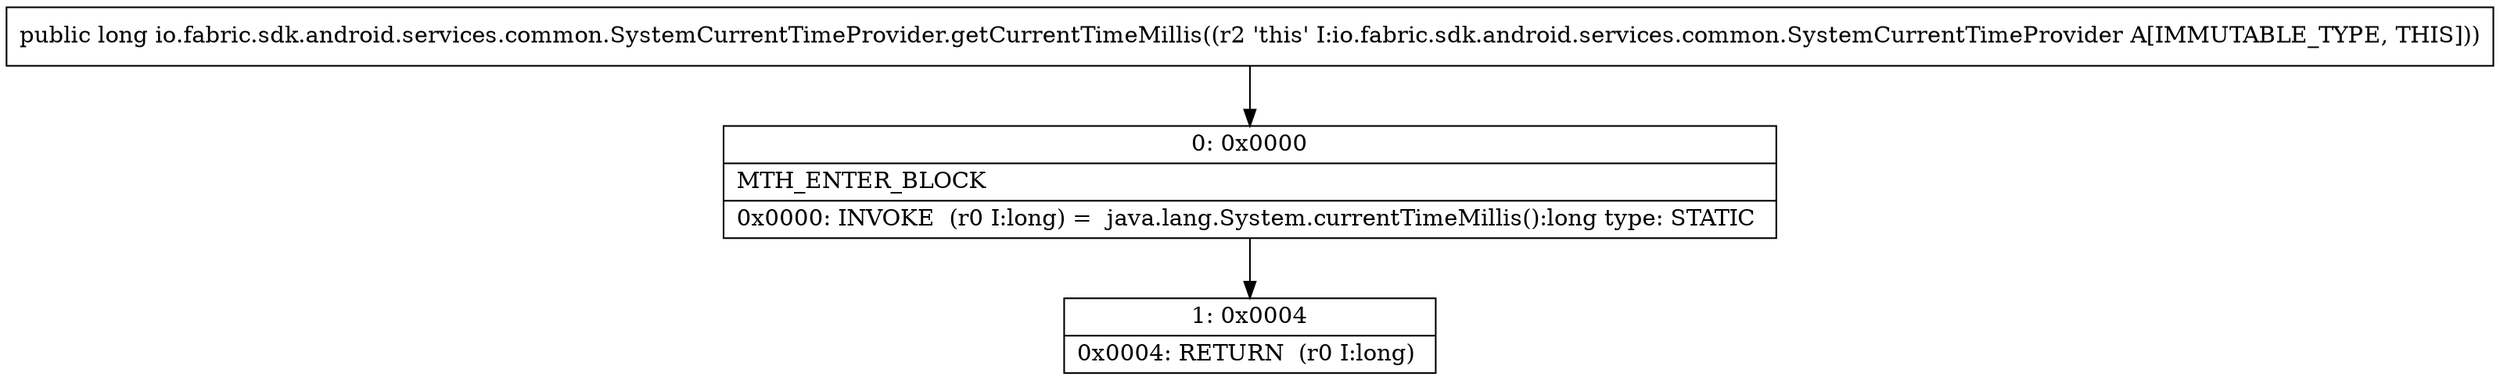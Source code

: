 digraph "CFG forio.fabric.sdk.android.services.common.SystemCurrentTimeProvider.getCurrentTimeMillis()J" {
Node_0 [shape=record,label="{0\:\ 0x0000|MTH_ENTER_BLOCK\l|0x0000: INVOKE  (r0 I:long) =  java.lang.System.currentTimeMillis():long type: STATIC \l}"];
Node_1 [shape=record,label="{1\:\ 0x0004|0x0004: RETURN  (r0 I:long) \l}"];
MethodNode[shape=record,label="{public long io.fabric.sdk.android.services.common.SystemCurrentTimeProvider.getCurrentTimeMillis((r2 'this' I:io.fabric.sdk.android.services.common.SystemCurrentTimeProvider A[IMMUTABLE_TYPE, THIS])) }"];
MethodNode -> Node_0;
Node_0 -> Node_1;
}

